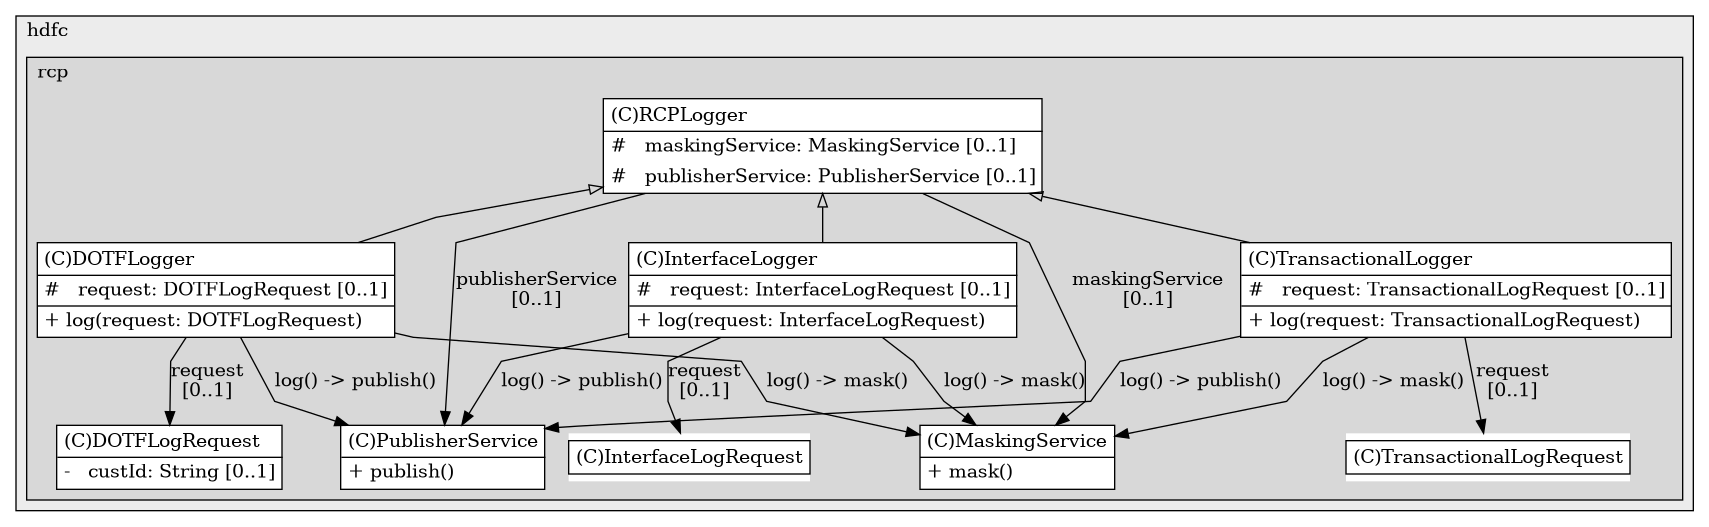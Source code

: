 @startuml

/' diagram meta data start
config=StructureConfiguration;
{
  "projectClassification": {
    "searchMode": "OpenProject", // OpenProject, AllProjects
    "includedProjects": "",
    "pathEndKeywords": "*.impl",
    "isClientPath": "",
    "isClientName": "",
    "isTestPath": "",
    "isTestName": "",
    "isMappingPath": "",
    "isMappingName": "",
    "isDataAccessPath": "",
    "isDataAccessName": "",
    "isDataStructurePath": "",
    "isDataStructureName": "",
    "isInterfaceStructuresPath": "",
    "isInterfaceStructuresName": "",
    "isEntryPointPath": "",
    "isEntryPointName": "",
    "treatFinalFieldsAsMandatory": false
  },
  "graphRestriction": {
    "classPackageExcludeFilter": "",
    "classPackageIncludeFilter": "",
    "classNameExcludeFilter": "",
    "classNameIncludeFilter": "",
    "methodNameExcludeFilter": "",
    "methodNameIncludeFilter": "",
    "removeByInheritance": "", // inheritance/annotation based filtering is done in a second step
    "removeByAnnotation": "",
    "removeByClassPackage": "", // cleanup the graph after inheritance/annotation based filtering is done
    "removeByClassName": "",
    "cutMappings": false,
    "cutEnum": true,
    "cutTests": true,
    "cutClient": true,
    "cutDataAccess": false,
    "cutInterfaceStructures": false,
    "cutDataStructures": false,
    "cutGetterAndSetter": true,
    "cutConstructors": true
  },
  "graphTraversal": {
    "forwardDepth": 3,
    "backwardDepth": 3,
    "classPackageExcludeFilter": "",
    "classPackageIncludeFilter": "",
    "classNameExcludeFilter": "",
    "classNameIncludeFilter": "",
    "methodNameExcludeFilter": "",
    "methodNameIncludeFilter": "",
    "hideMappings": false,
    "hideDataStructures": false,
    "hidePrivateMethods": true,
    "hideInterfaceCalls": true, // indirection: implementation -> interface (is hidden) -> implementation
    "onlyShowApplicationEntryPoints": false, // root node is included
    "useMethodCallsForStructureDiagram": "ForwardOnly" // ForwardOnly, BothDirections, No
  },
  "details": {
    "aggregation": "GroupByClass", // ByClass, GroupByClass, None
    "showClassGenericTypes": true,
    "showMethods": true,
    "showMethodParameterNames": true,
    "showMethodParameterTypes": true,
    "showMethodReturnType": true,
    "showPackageLevels": 2,
    "showDetailedClassStructure": true
  },
  "rootClass": "com.hdfc.rcp.logger.service.DOTFLogger",
  "extensionCallbackMethod": "" // qualified.class.name#methodName - signature: public static String method(String)
}
diagram meta data end '/



digraph g {
    rankdir="TB"
    splines=polyline
    

'nodes 
subgraph cluster_3197625 { 
   	label=hdfc
	labeljust=l
	fillcolor="#ececec"
	style=filled
   
   subgraph cluster_1862178902 { 
   	label=rcp
	labeljust=l
	fillcolor="#d8d8d8"
	style=filled
   
   DOTFLogRequest1576110472[
	label=<<TABLE BORDER="1" CELLBORDER="0" CELLPADDING="4" CELLSPACING="0">
<TR><TD ALIGN="LEFT" >(C)DOTFLogRequest</TD></TR>
<HR/>
<TR><TD ALIGN="LEFT" >-   custId: String [0..1]</TD></TR>
</TABLE>>
	style=filled
	margin=0
	shape=plaintext
	fillcolor="#FFFFFF"
];

DOTFLogger1830396498[
	label=<<TABLE BORDER="1" CELLBORDER="0" CELLPADDING="4" CELLSPACING="0">
<TR><TD ALIGN="LEFT" >(C)DOTFLogger</TD></TR>
<HR/>
<TR><TD ALIGN="LEFT" >#   request: DOTFLogRequest [0..1]</TD></TR>
<HR/>
<TR><TD ALIGN="LEFT" >+ log(request: DOTFLogRequest)</TD></TR>
</TABLE>>
	style=filled
	margin=0
	shape=plaintext
	fillcolor="#FFFFFF"
];

InterfaceLogRequest1576110472[
	label=<<TABLE BORDER="1" CELLBORDER="0" CELLPADDING="4" CELLSPACING="0">
<TR><TD ALIGN="LEFT" >(C)InterfaceLogRequest</TD></TR>
</TABLE>>
	style=filled
	margin=0
	shape=plaintext
	fillcolor="#FFFFFF"
];

InterfaceLogger1830396498[
	label=<<TABLE BORDER="1" CELLBORDER="0" CELLPADDING="4" CELLSPACING="0">
<TR><TD ALIGN="LEFT" >(C)InterfaceLogger</TD></TR>
<HR/>
<TR><TD ALIGN="LEFT" >#   request: InterfaceLogRequest [0..1]</TD></TR>
<HR/>
<TR><TD ALIGN="LEFT" >+ log(request: InterfaceLogRequest)</TD></TR>
</TABLE>>
	style=filled
	margin=0
	shape=plaintext
	fillcolor="#FFFFFF"
];

MaskingService1295707670[
	label=<<TABLE BORDER="1" CELLBORDER="0" CELLPADDING="4" CELLSPACING="0">
<TR><TD ALIGN="LEFT" >(C)MaskingService</TD></TR>
<HR/>
<TR><TD ALIGN="LEFT" >+ mask()</TD></TR>
</TABLE>>
	style=filled
	margin=0
	shape=plaintext
	fillcolor="#FFFFFF"
];

PublisherService1295707670[
	label=<<TABLE BORDER="1" CELLBORDER="0" CELLPADDING="4" CELLSPACING="0">
<TR><TD ALIGN="LEFT" >(C)PublisherService</TD></TR>
<HR/>
<TR><TD ALIGN="LEFT" >+ publish()</TD></TR>
</TABLE>>
	style=filled
	margin=0
	shape=plaintext
	fillcolor="#FFFFFF"
];

RCPLogger1843496328[
	label=<<TABLE BORDER="1" CELLBORDER="0" CELLPADDING="4" CELLSPACING="0">
<TR><TD ALIGN="LEFT" >(C)RCPLogger</TD></TR>
<HR/>
<TR><TD ALIGN="LEFT" >#   maskingService: MaskingService [0..1]</TD></TR>
<TR><TD ALIGN="LEFT" >#   publisherService: PublisherService [0..1]</TD></TR>
</TABLE>>
	style=filled
	margin=0
	shape=plaintext
	fillcolor="#FFFFFF"
];

TransactionalLogRequest1576110472[
	label=<<TABLE BORDER="1" CELLBORDER="0" CELLPADDING="4" CELLSPACING="0">
<TR><TD ALIGN="LEFT" >(C)TransactionalLogRequest</TD></TR>
</TABLE>>
	style=filled
	margin=0
	shape=plaintext
	fillcolor="#FFFFFF"
];

TransactionalLogger1830396498[
	label=<<TABLE BORDER="1" CELLBORDER="0" CELLPADDING="4" CELLSPACING="0">
<TR><TD ALIGN="LEFT" >(C)TransactionalLogger</TD></TR>
<HR/>
<TR><TD ALIGN="LEFT" >#   request: TransactionalLogRequest [0..1]</TD></TR>
<HR/>
<TR><TD ALIGN="LEFT" >+ log(request: TransactionalLogRequest)</TD></TR>
</TABLE>>
	style=filled
	margin=0
	shape=plaintext
	fillcolor="#FFFFFF"
];
} 
} 

'edges    
DOTFLogger1830396498 -> DOTFLogRequest1576110472[label="request
[0..1]"];
DOTFLogger1830396498 -> MaskingService1295707670[label="log() -> mask()"];
DOTFLogger1830396498 -> PublisherService1295707670[label="log() -> publish()"];
InterfaceLogger1830396498 -> InterfaceLogRequest1576110472[label="request
[0..1]"];
InterfaceLogger1830396498 -> MaskingService1295707670[label="log() -> mask()"];
InterfaceLogger1830396498 -> PublisherService1295707670[label="log() -> publish()"];
RCPLogger1843496328 -> DOTFLogger1830396498[arrowhead=none, arrowtail=empty, dir=both];
RCPLogger1843496328 -> InterfaceLogger1830396498[arrowhead=none, arrowtail=empty, dir=both];
RCPLogger1843496328 -> MaskingService1295707670[label="maskingService
[0..1]"];
RCPLogger1843496328 -> PublisherService1295707670[label="publisherService
[0..1]"];
RCPLogger1843496328 -> TransactionalLogger1830396498[arrowhead=none, arrowtail=empty, dir=both];
TransactionalLogger1830396498 -> MaskingService1295707670[label="log() -> mask()"];
TransactionalLogger1830396498 -> PublisherService1295707670[label="log() -> publish()"];
TransactionalLogger1830396498 -> TransactionalLogRequest1576110472[label="request
[0..1]"];
    
}
@enduml